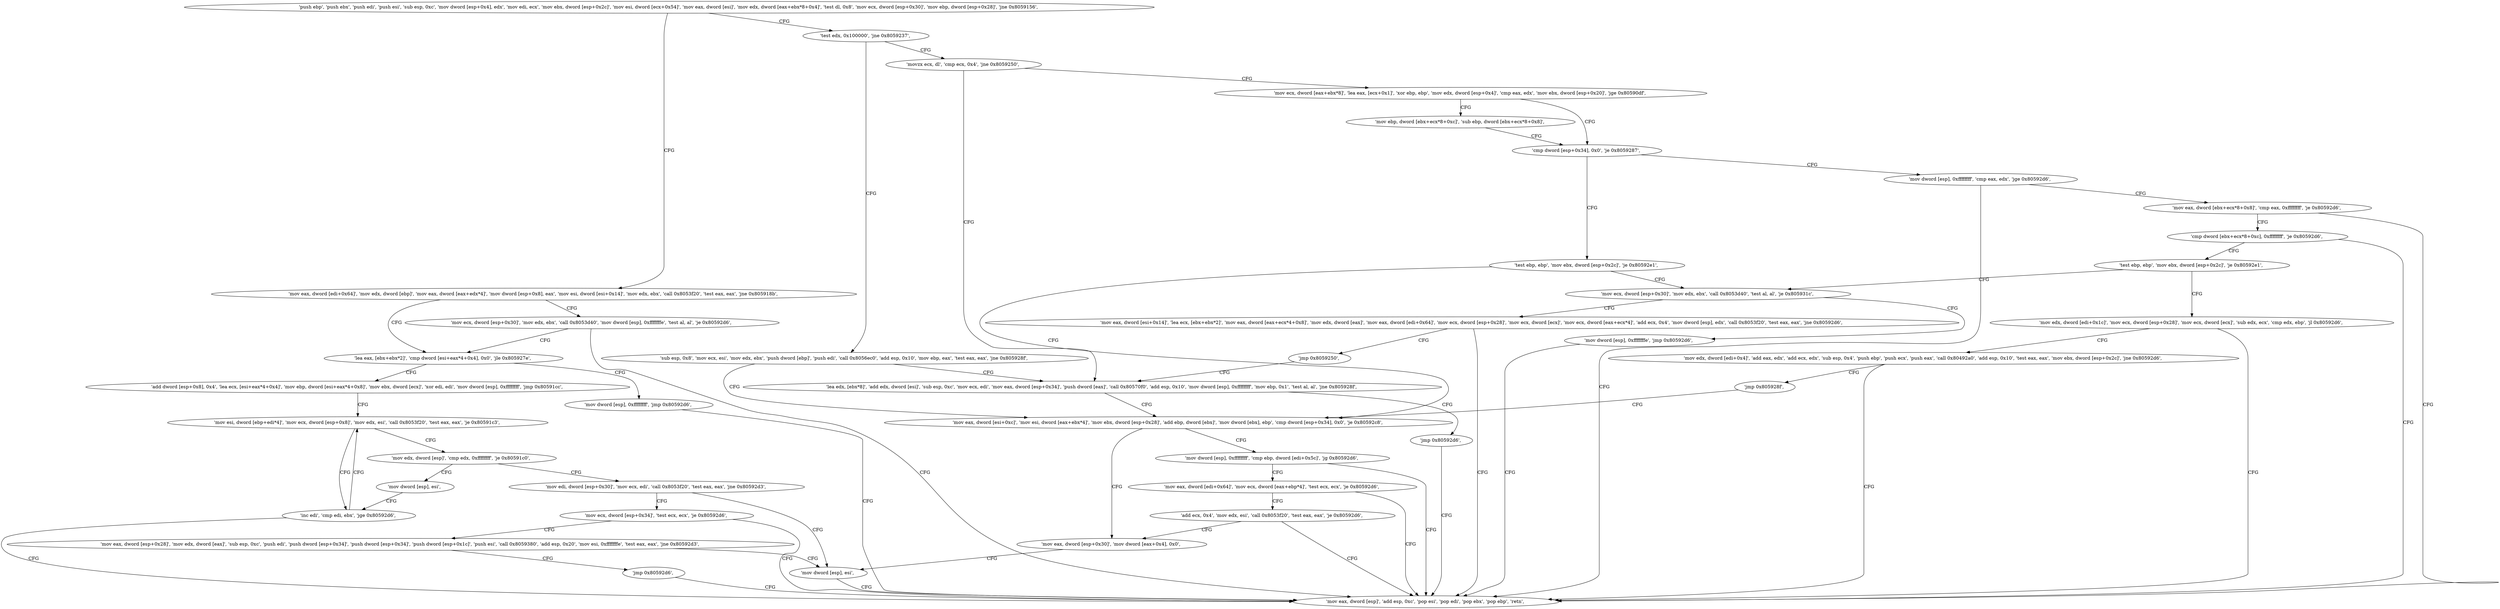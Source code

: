 digraph "func" {
"134582400" [label = "'push ebp', 'push ebx', 'push edi', 'push esi', 'sub esp, 0xc', 'mov dword [esp+0x4], edx', 'mov edi, ecx', 'mov ebx, dword [esp+0x2c]', 'mov esi, dword [ecx+0x54]', 'mov eax, dword [esi]', 'mov edx, dword [eax+ebx*8+0x4]', 'test dl, 0x8', 'mov ecx, dword [esp+0x30]', 'mov ebp, dword [esp+0x28]', 'jne 0x8059156', " ]
"134582614" [label = "'mov eax, dword [edi+0x64]', 'mov edx, dword [ebp]', 'mov eax, dword [eax+edx*4]', 'mov dword [esp+0x8], eax', 'mov esi, dword [esi+0x14]', 'mov edx, ebx', 'call 0x8053f20', 'test eax, eax', 'jne 0x805918b', " ]
"134582443" [label = "'test edx, 0x100000', 'jne 0x8059237', " ]
"134582667" [label = "'lea eax, [ebx+ebx*2]', 'cmp dword [esi+eax*4+0x4], 0x0', 'jle 0x805927e', " ]
"134582641" [label = "'mov ecx, dword [esp+0x30]', 'mov edx, ebx', 'call 0x8053d40', 'mov dword [esp], 0xfffffffe', 'test al, al', 'je 0x80592d6', " ]
"134582839" [label = "'sub esp, 0x8', 'mov ecx, esi', 'mov edx, ebx', 'push dword [ebp]', 'push edi', 'call 0x8056ec0', 'add esp, 0x10', 'mov ebp, eax', 'test eax, eax', 'jne 0x805928f', " ]
"134582455" [label = "'movzx ecx, dl', 'cmp ecx, 0x4', 'jne 0x8059250', " ]
"134582910" [label = "'mov dword [esp], 0xffffffff', 'jmp 0x80592d6', " ]
"134582681" [label = "'add dword [esp+0x8], 0x4', 'lea ecx, [esi+eax*4+0x4]', 'mov ebp, dword [esi+eax*4+0x8]', 'mov ebx, dword [ecx]', 'xor edi, edi', 'mov dword [esp], 0xffffffff', 'jmp 0x80591cc', " ]
"134582998" [label = "'mov eax, dword [esp]', 'add esp, 0xc', 'pop esi', 'pop edi', 'pop ebx', 'pop ebp', 'retn', " ]
"134582927" [label = "'mov eax, dword [esi+0xc]', 'mov esi, dword [eax+ebx*4]', 'mov ebx, dword [esp+0x28]', 'add ebp, dword [ebx]', 'mov dword [ebx], ebp', 'cmp dword [esp+0x34], 0x0', 'je 0x80592c8', " ]
"134582864" [label = "'lea edx, [ebx*8]', 'add edx, dword [esi]', 'sub esp, 0xc', 'mov ecx, edi', 'mov eax, dword [esp+0x34]', 'push dword [eax]', 'call 0x80570f0', 'add esp, 0x10', 'mov dword [esp], 0xffffffff', 'mov ebp, 0x1', 'test al, al', 'jne 0x805928f', " ]
"134582467" [label = "'mov ecx, dword [eax+ebx*8]', 'lea eax, [ecx+0x1]', 'xor ebp, ebp', 'mov edx, dword [esp+0x4]', 'cmp eax, edx', 'mov ebx, dword [esp+0x20]', 'jge 0x80590df', " ]
"134582732" [label = "'mov esi, dword [ebp+edi*4]', 'mov ecx, dword [esp+0x8]', 'mov edx, esi', 'call 0x8053f20', 'test eax, eax', 'je 0x80591c3', " ]
"134582984" [label = "'mov eax, dword [esp+0x30]', 'mov dword [eax+0x4], 0x0', " ]
"134582948" [label = "'mov dword [esp], 0xffffffff', 'cmp ebp, dword [edi+0x5c]', 'jg 0x80592d6', " ]
"134582908" [label = "'jmp 0x80592d6', " ]
"134582495" [label = "'cmp dword [esp+0x34], 0x0', 'je 0x8059287', " ]
"134582487" [label = "'mov ebp, dword [ebx+ecx*8+0xc]', 'sub ebp, dword [ebx+ecx*8+0x8]', " ]
"134582723" [label = "'inc edi', 'cmp edi, ebx', 'jge 0x80592d6', " ]
"134582751" [label = "'mov edx, dword [esp]', 'cmp edx, 0xffffffff', 'je 0x80591c0', " ]
"134582995" [label = "'mov dword [esp], esi', " ]
"134582960" [label = "'mov eax, dword [edi+0x64]', 'mov ecx, dword [eax+ebp*4]', 'test ecx, ecx', 'je 0x80592d6', " ]
"134582919" [label = "'test ebp, ebp', 'mov ebx, dword [esp+0x2c]', 'je 0x80592e1', " ]
"134582506" [label = "'mov dword [esp], 0xffffffff', 'cmp eax, edx', 'jge 0x80592d6', " ]
"134582720" [label = "'mov dword [esp], esi', " ]
"134582759" [label = "'mov edi, dword [esp+0x30]', 'mov ecx, edi', 'call 0x8053f20', 'test eax, eax', 'jne 0x80592d3', " ]
"134582970" [label = "'add ecx, 0x4', 'mov edx, esi', 'call 0x8053f20', 'test eax, eax', 'je 0x80592d6', " ]
"134583009" [label = "'mov ecx, dword [esp+0x30]', 'mov edx, ebx', 'call 0x8053d40', 'test al, al', 'je 0x805931c', " ]
"134582521" [label = "'mov eax, dword [ebx+ecx*8+0x8]', 'cmp eax, 0xffffffff', 'je 0x80592d6', " ]
"134582778" [label = "'mov ecx, dword [esp+0x34]', 'test ecx, ecx', 'je 0x80592d6', " ]
"134583068" [label = "'mov dword [esp], 0xfffffffe', 'jmp 0x80592d6', " ]
"134583024" [label = "'mov eax, dword [esi+0x14]', 'lea ecx, [ebx+ebx*2]', 'mov eax, dword [eax+ecx*4+0x8]', 'mov edx, dword [eax]', 'mov eax, dword [edi+0x64]', 'mov ecx, dword [esp+0x28]', 'mov ecx, dword [ecx]', 'mov ecx, dword [eax+ecx*4]', 'add ecx, 0x4', 'mov dword [esp], edx', 'call 0x8053f20', 'test eax, eax', 'jne 0x80592d6', " ]
"134582534" [label = "'cmp dword [ebx+ecx*8+0xc], 0xffffffff', 'je 0x80592d6', " ]
"134582790" [label = "'mov eax, dword [esp+0x28]', 'mov edx, dword [eax]', 'sub esp, 0xc', 'push edi', 'push dword [esp+0x34]', 'push dword [esp+0x34]', 'push dword [esp+0x1c]', 'push esi', 'call 0x8059380', 'add esp, 0x20', 'mov esi, 0xfffffffe', 'test eax, eax', 'jne 0x80592d3', " ]
"134583063" [label = "'jmp 0x8059250', " ]
"134582545" [label = "'test ebp, ebp', 'mov ebx, dword [esp+0x2c]', 'je 0x80592e1', " ]
"134582834" [label = "'jmp 0x80592d6', " ]
"134582557" [label = "'mov edx, dword [edi+0x1c]', 'mov ecx, dword [esp+0x28]', 'mov ecx, dword [ecx]', 'sub edx, ecx', 'cmp edx, ebp', 'jl 0x80592d6', " ]
"134582576" [label = "'mov edx, dword [edi+0x4]', 'add eax, edx', 'add ecx, edx', 'sub esp, 0x4', 'push ebp', 'push ecx', 'push eax', 'call 0x80492a0', 'add esp, 0x10', 'test eax, eax', 'mov ebx, dword [esp+0x2c]', 'jne 0x80592d6', " ]
"134582609" [label = "'jmp 0x805928f', " ]
"134582400" -> "134582614" [ label = "CFG" ]
"134582400" -> "134582443" [ label = "CFG" ]
"134582614" -> "134582667" [ label = "CFG" ]
"134582614" -> "134582641" [ label = "CFG" ]
"134582443" -> "134582839" [ label = "CFG" ]
"134582443" -> "134582455" [ label = "CFG" ]
"134582667" -> "134582910" [ label = "CFG" ]
"134582667" -> "134582681" [ label = "CFG" ]
"134582641" -> "134582998" [ label = "CFG" ]
"134582641" -> "134582667" [ label = "CFG" ]
"134582839" -> "134582927" [ label = "CFG" ]
"134582839" -> "134582864" [ label = "CFG" ]
"134582455" -> "134582864" [ label = "CFG" ]
"134582455" -> "134582467" [ label = "CFG" ]
"134582910" -> "134582998" [ label = "CFG" ]
"134582681" -> "134582732" [ label = "CFG" ]
"134582927" -> "134582984" [ label = "CFG" ]
"134582927" -> "134582948" [ label = "CFG" ]
"134582864" -> "134582927" [ label = "CFG" ]
"134582864" -> "134582908" [ label = "CFG" ]
"134582467" -> "134582495" [ label = "CFG" ]
"134582467" -> "134582487" [ label = "CFG" ]
"134582732" -> "134582723" [ label = "CFG" ]
"134582732" -> "134582751" [ label = "CFG" ]
"134582984" -> "134582995" [ label = "CFG" ]
"134582948" -> "134582998" [ label = "CFG" ]
"134582948" -> "134582960" [ label = "CFG" ]
"134582908" -> "134582998" [ label = "CFG" ]
"134582495" -> "134582919" [ label = "CFG" ]
"134582495" -> "134582506" [ label = "CFG" ]
"134582487" -> "134582495" [ label = "CFG" ]
"134582723" -> "134582998" [ label = "CFG" ]
"134582723" -> "134582732" [ label = "CFG" ]
"134582751" -> "134582720" [ label = "CFG" ]
"134582751" -> "134582759" [ label = "CFG" ]
"134582995" -> "134582998" [ label = "CFG" ]
"134582960" -> "134582998" [ label = "CFG" ]
"134582960" -> "134582970" [ label = "CFG" ]
"134582919" -> "134583009" [ label = "CFG" ]
"134582919" -> "134582927" [ label = "CFG" ]
"134582506" -> "134582998" [ label = "CFG" ]
"134582506" -> "134582521" [ label = "CFG" ]
"134582720" -> "134582723" [ label = "CFG" ]
"134582759" -> "134582995" [ label = "CFG" ]
"134582759" -> "134582778" [ label = "CFG" ]
"134582970" -> "134582998" [ label = "CFG" ]
"134582970" -> "134582984" [ label = "CFG" ]
"134583009" -> "134583068" [ label = "CFG" ]
"134583009" -> "134583024" [ label = "CFG" ]
"134582521" -> "134582998" [ label = "CFG" ]
"134582521" -> "134582534" [ label = "CFG" ]
"134582778" -> "134582998" [ label = "CFG" ]
"134582778" -> "134582790" [ label = "CFG" ]
"134583068" -> "134582998" [ label = "CFG" ]
"134583024" -> "134582998" [ label = "CFG" ]
"134583024" -> "134583063" [ label = "CFG" ]
"134582534" -> "134582998" [ label = "CFG" ]
"134582534" -> "134582545" [ label = "CFG" ]
"134582790" -> "134582995" [ label = "CFG" ]
"134582790" -> "134582834" [ label = "CFG" ]
"134583063" -> "134582864" [ label = "CFG" ]
"134582545" -> "134583009" [ label = "CFG" ]
"134582545" -> "134582557" [ label = "CFG" ]
"134582834" -> "134582998" [ label = "CFG" ]
"134582557" -> "134582998" [ label = "CFG" ]
"134582557" -> "134582576" [ label = "CFG" ]
"134582576" -> "134582998" [ label = "CFG" ]
"134582576" -> "134582609" [ label = "CFG" ]
"134582609" -> "134582927" [ label = "CFG" ]
}
